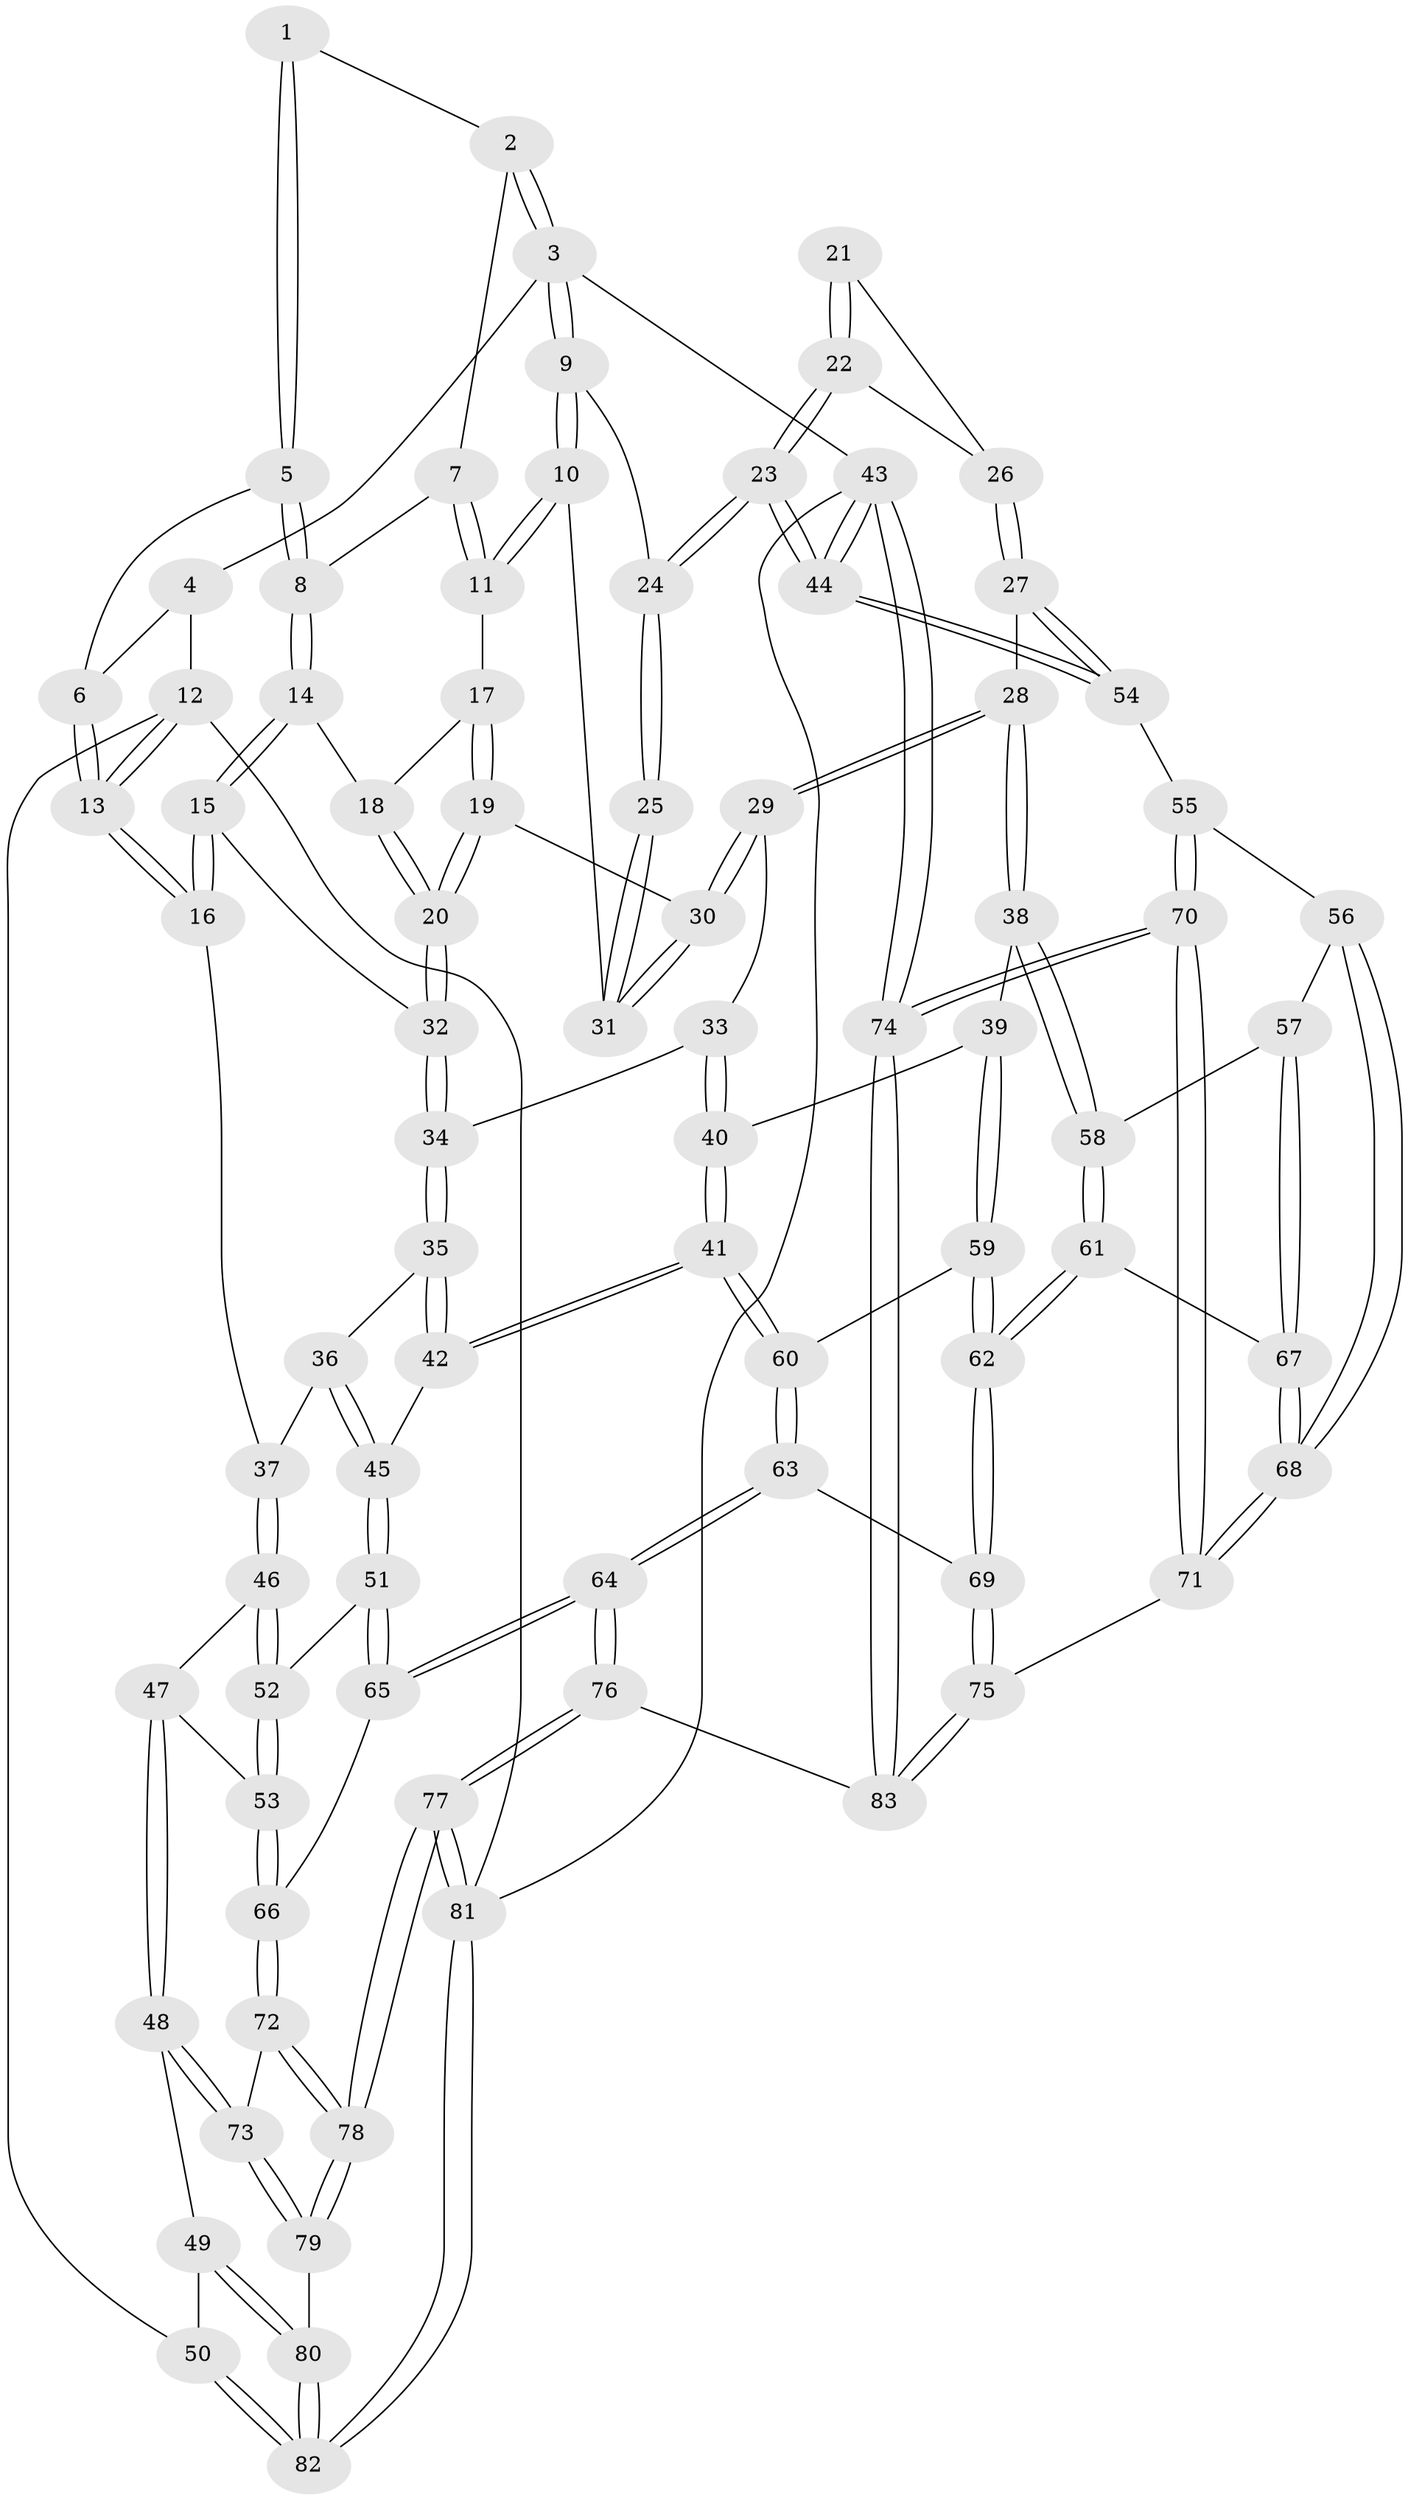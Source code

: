 // Generated by graph-tools (version 1.1) at 2025/51/03/09/25 03:51:05]
// undirected, 83 vertices, 204 edges
graph export_dot {
graph [start="1"]
  node [color=gray90,style=filled];
  1 [pos="+0.21191158297144277+0"];
  2 [pos="+0.6797552642427722+0"];
  3 [pos="+1+0"];
  4 [pos="+0.10113984716095886+0"];
  5 [pos="+0.27966632115792156+0.02445341793847451"];
  6 [pos="+0.08705720162985389+0.17514566888390717"];
  7 [pos="+0.6771970416213762+0"];
  8 [pos="+0.3375919757177935+0.14103942351184362"];
  9 [pos="+1+0.06734737155036637"];
  10 [pos="+0.714707136039752+0.09689505915442181"];
  11 [pos="+0.6984088320882378+0.06986752078202217"];
  12 [pos="+0+0.4149326111738829"];
  13 [pos="+0.009688606991342882+0.38638800399967166"];
  14 [pos="+0.3398794095946249+0.16051364146480188"];
  15 [pos="+0.31024407964177814+0.27932329242453835"];
  16 [pos="+0.19718411346918155+0.3540785570887715"];
  17 [pos="+0.695555825008935+0.07168629700954313"];
  18 [pos="+0.527508169744001+0.1572794346096871"];
  19 [pos="+0.49767338676162576+0.31424639074011707"];
  20 [pos="+0.4868917822687324+0.3198177697268637"];
  21 [pos="+0.9318597798305949+0.22945123013770669"];
  22 [pos="+1+0.44075420385021935"];
  23 [pos="+1+0.4395696078025133"];
  24 [pos="+1+0.07005466598345886"];
  25 [pos="+0.9270962447454489+0.20970624555084544"];
  26 [pos="+0.9488260692026366+0.44656772671036854"];
  27 [pos="+0.8982870956940078+0.45455312527610914"];
  28 [pos="+0.8456366850534972+0.4580677812666287"];
  29 [pos="+0.7524955639354226+0.26124201912145617"];
  30 [pos="+0.750729582057949+0.24636961138235022"];
  31 [pos="+0.7546882043328076+0.20920631297585113"];
  32 [pos="+0.4667196056531735+0.33925885626943025"];
  33 [pos="+0.5813234682554309+0.4139723312760537"];
  34 [pos="+0.503866872114933+0.40411761055741674"];
  35 [pos="+0.5021382297121934+0.4097524554555062"];
  36 [pos="+0.36722710127169633+0.4992360632668042"];
  37 [pos="+0.3199289722005596+0.49297008950179966"];
  38 [pos="+0.8247405536428791+0.48620788044317803"];
  39 [pos="+0.7406952030848895+0.5156901654594713"];
  40 [pos="+0.6672940603021759+0.504227875799194"];
  41 [pos="+0.524386987229039+0.6039694713382497"];
  42 [pos="+0.4984744793520239+0.5923856652915078"];
  43 [pos="+1+1"];
  44 [pos="+1+0.7216959043202762"];
  45 [pos="+0.4860097076306675+0.5954296771707008"];
  46 [pos="+0.31996110152436363+0.4991714124978413"];
  47 [pos="+0.31392810836372353+0.5544488527261896"];
  48 [pos="+0.15729583436164+0.6729971099155905"];
  49 [pos="+0.09764160211786875+0.6421771203575978"];
  50 [pos="+0+0.5154795402488991"];
  51 [pos="+0.4324440935138023+0.6315405902690936"];
  52 [pos="+0.4242801681798096+0.6347729447332375"];
  53 [pos="+0.3666800780657809+0.6649498267372596"];
  54 [pos="+0.9855058167275209+0.6842519095586329"];
  55 [pos="+0.9455629977637662+0.6863092614891747"];
  56 [pos="+0.911269677251235+0.6799953960041092"];
  57 [pos="+0.8888174802768807+0.6589385806637631"];
  58 [pos="+0.8345054279043509+0.5508676824637437"];
  59 [pos="+0.6912098343750845+0.6256462278545804"];
  60 [pos="+0.5610261480854956+0.6544466424586773"];
  61 [pos="+0.7644172298771141+0.7060445358873464"];
  62 [pos="+0.7234516579850456+0.7172232483431912"];
  63 [pos="+0.570338202614608+0.7041040832135679"];
  64 [pos="+0.5091718718393712+0.7939143904759094"];
  65 [pos="+0.47535381393726933+0.7588680431731796"];
  66 [pos="+0.33707460299747805+0.7011846110574609"];
  67 [pos="+0.7988514693071488+0.7202657905189598"];
  68 [pos="+0.8537673297459064+0.7897612956094618"];
  69 [pos="+0.6890507091759475+0.7650514479561821"];
  70 [pos="+0.9008749096571647+0.9542446486650663"];
  71 [pos="+0.8648225854146092+0.8906009497168963"];
  72 [pos="+0.2734197350806923+0.7534848532831552"];
  73 [pos="+0.23568124229777387+0.7327471295387151"];
  74 [pos="+1+1"];
  75 [pos="+0.6904739917730014+0.7762017823007241"];
  76 [pos="+0.4561751107674878+1"];
  77 [pos="+0.4049966713676851+1"];
  78 [pos="+0.38344976900595135+1"];
  79 [pos="+0.1016741795245826+0.8842257189842612"];
  80 [pos="+0.08456021822993967+0.8797701894080361"];
  81 [pos="+0+1"];
  82 [pos="+0+1"];
  83 [pos="+0.488425117182049+1"];
  1 -- 2;
  1 -- 5;
  1 -- 5;
  2 -- 3;
  2 -- 3;
  2 -- 7;
  3 -- 4;
  3 -- 9;
  3 -- 9;
  3 -- 43;
  4 -- 6;
  4 -- 12;
  5 -- 6;
  5 -- 8;
  5 -- 8;
  6 -- 13;
  6 -- 13;
  7 -- 8;
  7 -- 11;
  7 -- 11;
  8 -- 14;
  8 -- 14;
  9 -- 10;
  9 -- 10;
  9 -- 24;
  10 -- 11;
  10 -- 11;
  10 -- 31;
  11 -- 17;
  12 -- 13;
  12 -- 13;
  12 -- 50;
  12 -- 81;
  13 -- 16;
  13 -- 16;
  14 -- 15;
  14 -- 15;
  14 -- 18;
  15 -- 16;
  15 -- 16;
  15 -- 32;
  16 -- 37;
  17 -- 18;
  17 -- 19;
  17 -- 19;
  18 -- 20;
  18 -- 20;
  19 -- 20;
  19 -- 20;
  19 -- 30;
  20 -- 32;
  20 -- 32;
  21 -- 22;
  21 -- 22;
  21 -- 26;
  22 -- 23;
  22 -- 23;
  22 -- 26;
  23 -- 24;
  23 -- 24;
  23 -- 44;
  23 -- 44;
  24 -- 25;
  24 -- 25;
  25 -- 31;
  25 -- 31;
  26 -- 27;
  26 -- 27;
  27 -- 28;
  27 -- 54;
  27 -- 54;
  28 -- 29;
  28 -- 29;
  28 -- 38;
  28 -- 38;
  29 -- 30;
  29 -- 30;
  29 -- 33;
  30 -- 31;
  30 -- 31;
  32 -- 34;
  32 -- 34;
  33 -- 34;
  33 -- 40;
  33 -- 40;
  34 -- 35;
  34 -- 35;
  35 -- 36;
  35 -- 42;
  35 -- 42;
  36 -- 37;
  36 -- 45;
  36 -- 45;
  37 -- 46;
  37 -- 46;
  38 -- 39;
  38 -- 58;
  38 -- 58;
  39 -- 40;
  39 -- 59;
  39 -- 59;
  40 -- 41;
  40 -- 41;
  41 -- 42;
  41 -- 42;
  41 -- 60;
  41 -- 60;
  42 -- 45;
  43 -- 44;
  43 -- 44;
  43 -- 74;
  43 -- 74;
  43 -- 81;
  44 -- 54;
  44 -- 54;
  45 -- 51;
  45 -- 51;
  46 -- 47;
  46 -- 52;
  46 -- 52;
  47 -- 48;
  47 -- 48;
  47 -- 53;
  48 -- 49;
  48 -- 73;
  48 -- 73;
  49 -- 50;
  49 -- 80;
  49 -- 80;
  50 -- 82;
  50 -- 82;
  51 -- 52;
  51 -- 65;
  51 -- 65;
  52 -- 53;
  52 -- 53;
  53 -- 66;
  53 -- 66;
  54 -- 55;
  55 -- 56;
  55 -- 70;
  55 -- 70;
  56 -- 57;
  56 -- 68;
  56 -- 68;
  57 -- 58;
  57 -- 67;
  57 -- 67;
  58 -- 61;
  58 -- 61;
  59 -- 60;
  59 -- 62;
  59 -- 62;
  60 -- 63;
  60 -- 63;
  61 -- 62;
  61 -- 62;
  61 -- 67;
  62 -- 69;
  62 -- 69;
  63 -- 64;
  63 -- 64;
  63 -- 69;
  64 -- 65;
  64 -- 65;
  64 -- 76;
  64 -- 76;
  65 -- 66;
  66 -- 72;
  66 -- 72;
  67 -- 68;
  67 -- 68;
  68 -- 71;
  68 -- 71;
  69 -- 75;
  69 -- 75;
  70 -- 71;
  70 -- 71;
  70 -- 74;
  70 -- 74;
  71 -- 75;
  72 -- 73;
  72 -- 78;
  72 -- 78;
  73 -- 79;
  73 -- 79;
  74 -- 83;
  74 -- 83;
  75 -- 83;
  75 -- 83;
  76 -- 77;
  76 -- 77;
  76 -- 83;
  77 -- 78;
  77 -- 78;
  77 -- 81;
  77 -- 81;
  78 -- 79;
  78 -- 79;
  79 -- 80;
  80 -- 82;
  80 -- 82;
  81 -- 82;
  81 -- 82;
}
